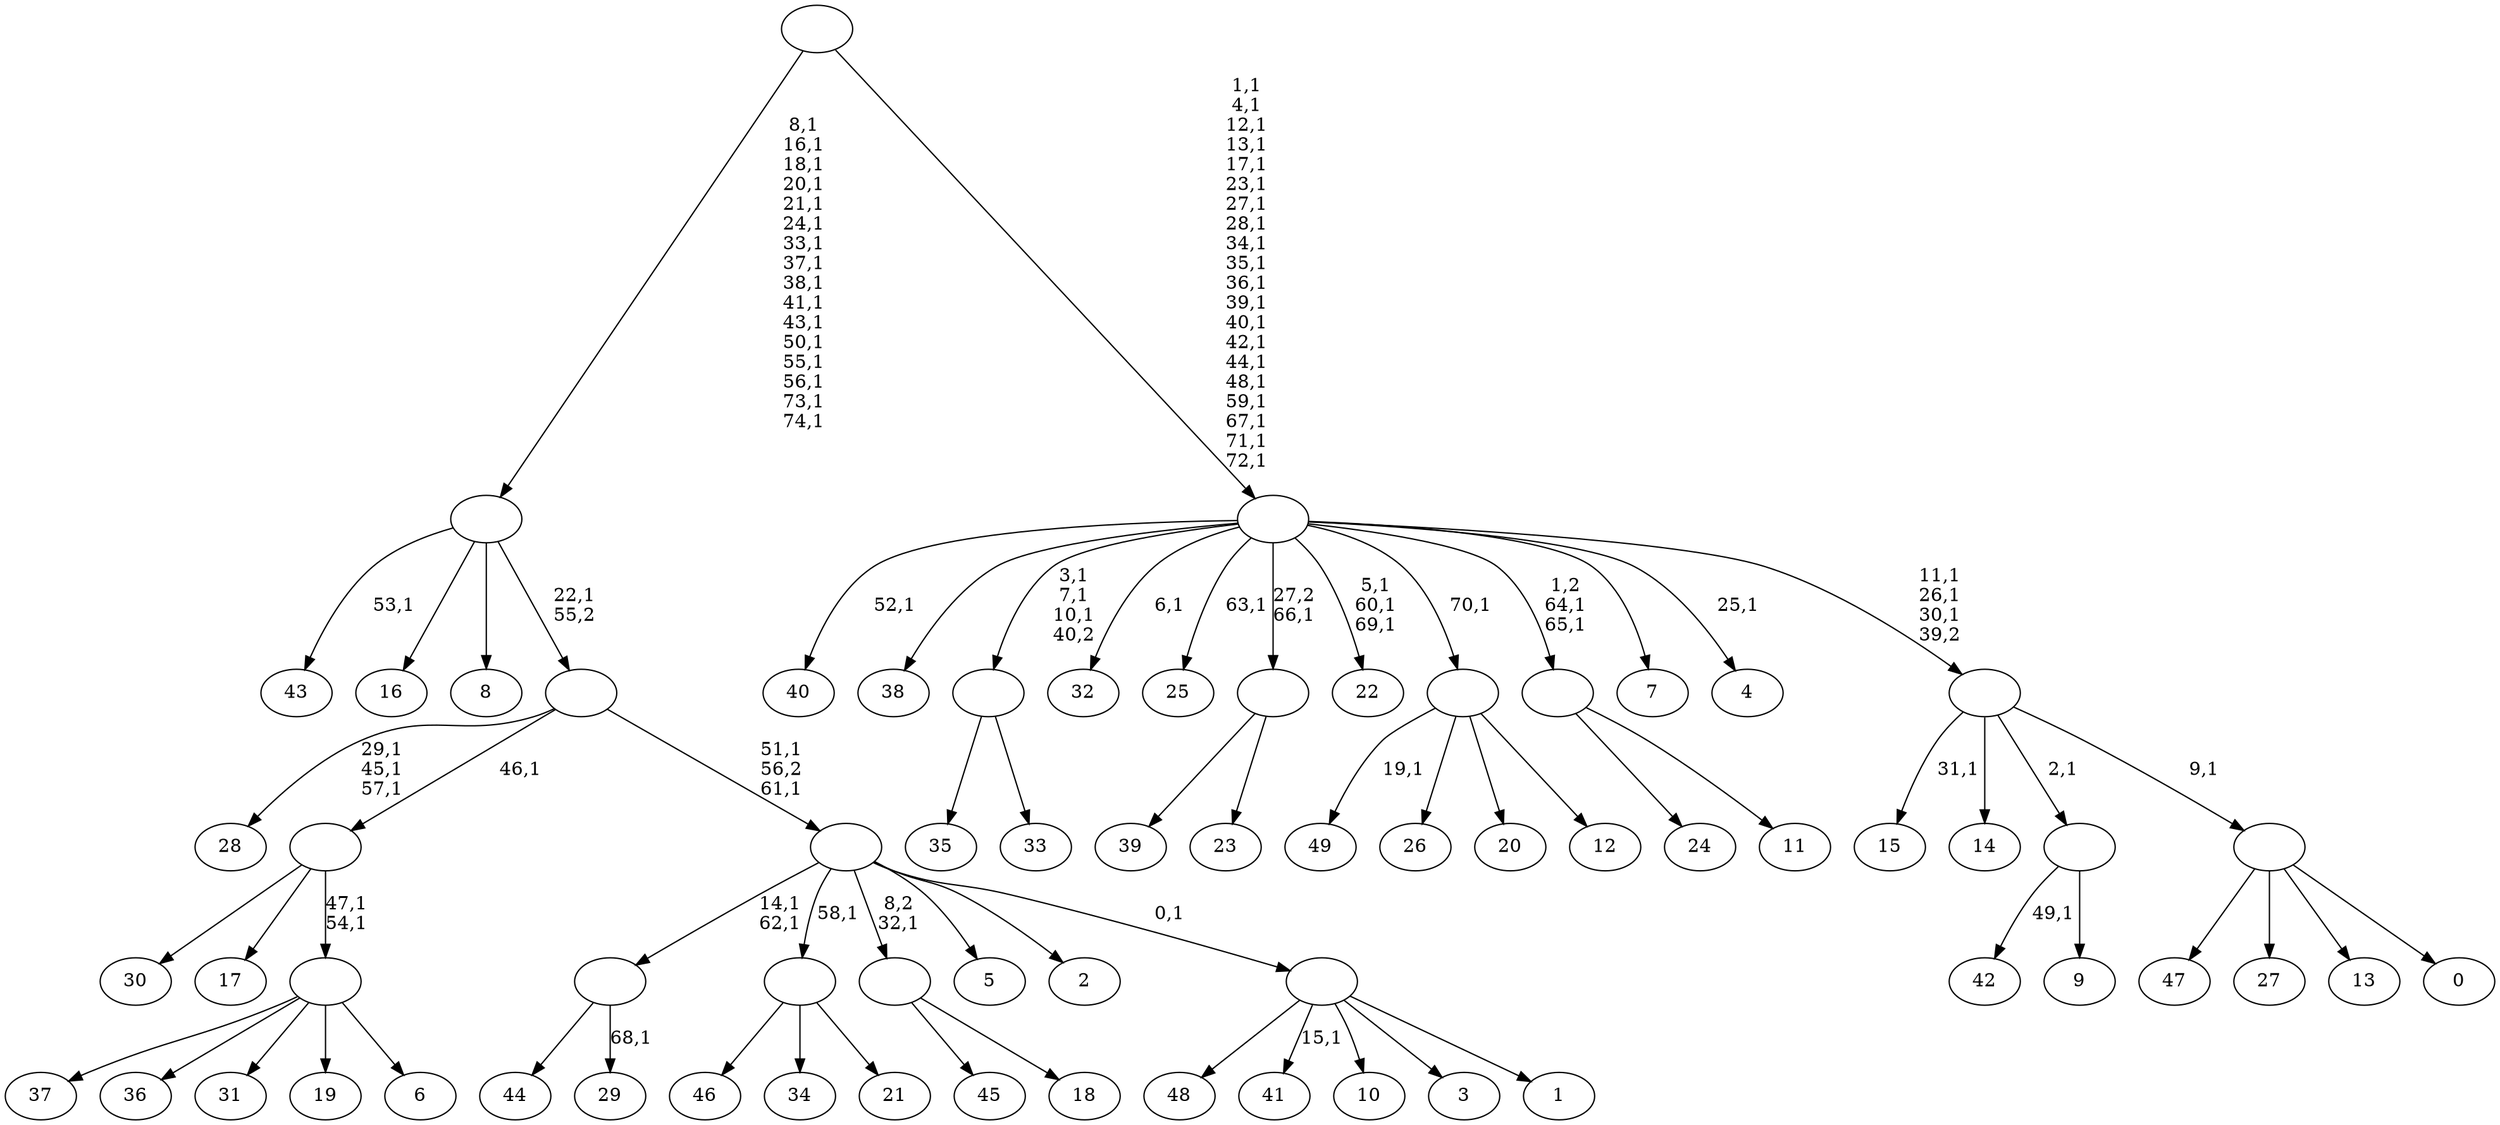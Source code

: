digraph T {
	125 [label="49"]
	123 [label="48"]
	122 [label="47"]
	121 [label="46"]
	120 [label="45"]
	119 [label="44"]
	118 [label="43"]
	116 [label="42"]
	114 [label="41"]
	112 [label="40"]
	110 [label="39"]
	109 [label="38"]
	108 [label="37"]
	107 [label="36"]
	106 [label="35"]
	105 [label="34"]
	104 [label="33"]
	103 [label=""]
	100 [label="32"]
	98 [label="31"]
	97 [label="30"]
	96 [label="29"]
	94 [label=""]
	92 [label="28"]
	88 [label="27"]
	87 [label="26"]
	86 [label="25"]
	84 [label="24"]
	83 [label="23"]
	82 [label=""]
	81 [label="22"]
	77 [label="21"]
	76 [label=""]
	75 [label="20"]
	74 [label="19"]
	73 [label="18"]
	72 [label=""]
	71 [label="17"]
	70 [label="16"]
	69 [label="15"]
	67 [label="14"]
	66 [label="13"]
	65 [label="12"]
	64 [label=""]
	63 [label="11"]
	62 [label=""]
	60 [label="10"]
	59 [label="9"]
	58 [label=""]
	57 [label="8"]
	56 [label="7"]
	55 [label="6"]
	54 [label=""]
	52 [label=""]
	51 [label="5"]
	50 [label="4"]
	48 [label="3"]
	47 [label="2"]
	46 [label="1"]
	45 [label=""]
	44 [label=""]
	42 [label=""]
	41 [label=""]
	25 [label="0"]
	24 [label=""]
	23 [label=""]
	20 [label=""]
	0 [label=""]
	103 -> 106 [label=""]
	103 -> 104 [label=""]
	94 -> 96 [label="68,1"]
	94 -> 119 [label=""]
	82 -> 110 [label=""]
	82 -> 83 [label=""]
	76 -> 121 [label=""]
	76 -> 105 [label=""]
	76 -> 77 [label=""]
	72 -> 120 [label=""]
	72 -> 73 [label=""]
	64 -> 125 [label="19,1"]
	64 -> 87 [label=""]
	64 -> 75 [label=""]
	64 -> 65 [label=""]
	62 -> 84 [label=""]
	62 -> 63 [label=""]
	58 -> 116 [label="49,1"]
	58 -> 59 [label=""]
	54 -> 108 [label=""]
	54 -> 107 [label=""]
	54 -> 98 [label=""]
	54 -> 74 [label=""]
	54 -> 55 [label=""]
	52 -> 54 [label="47,1\n54,1"]
	52 -> 97 [label=""]
	52 -> 71 [label=""]
	45 -> 114 [label="15,1"]
	45 -> 123 [label=""]
	45 -> 60 [label=""]
	45 -> 48 [label=""]
	45 -> 46 [label=""]
	44 -> 94 [label="14,1\n62,1"]
	44 -> 76 [label="58,1"]
	44 -> 72 [label="8,2\n32,1"]
	44 -> 51 [label=""]
	44 -> 47 [label=""]
	44 -> 45 [label="0,1"]
	42 -> 44 [label="51,1\n56,2\n61,1"]
	42 -> 92 [label="29,1\n45,1\n57,1"]
	42 -> 52 [label="46,1"]
	41 -> 118 [label="53,1"]
	41 -> 70 [label=""]
	41 -> 57 [label=""]
	41 -> 42 [label="22,1\n55,2"]
	24 -> 122 [label=""]
	24 -> 88 [label=""]
	24 -> 66 [label=""]
	24 -> 25 [label=""]
	23 -> 69 [label="31,1"]
	23 -> 67 [label=""]
	23 -> 58 [label="2,1"]
	23 -> 24 [label="9,1"]
	20 -> 23 [label="11,1\n26,1\n30,1\n39,2"]
	20 -> 50 [label="25,1"]
	20 -> 62 [label="1,2\n64,1\n65,1"]
	20 -> 81 [label="5,1\n60,1\n69,1"]
	20 -> 86 [label="63,1"]
	20 -> 100 [label="6,1"]
	20 -> 103 [label="3,1\n7,1\n10,1\n40,2"]
	20 -> 112 [label="52,1"]
	20 -> 109 [label=""]
	20 -> 82 [label="27,2\n66,1"]
	20 -> 64 [label="70,1"]
	20 -> 56 [label=""]
	0 -> 20 [label="1,1\n4,1\n12,1\n13,1\n17,1\n23,1\n27,1\n28,1\n34,1\n35,1\n36,1\n39,1\n40,1\n42,1\n44,1\n48,1\n59,1\n67,1\n71,1\n72,1"]
	0 -> 41 [label="8,1\n16,1\n18,1\n20,1\n21,1\n24,1\n33,1\n37,1\n38,1\n41,1\n43,1\n50,1\n55,1\n56,1\n73,1\n74,1"]
}
